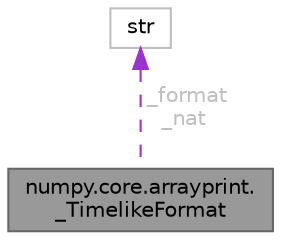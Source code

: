 digraph "numpy.core.arrayprint._TimelikeFormat"
{
 // LATEX_PDF_SIZE
  bgcolor="transparent";
  edge [fontname=Helvetica,fontsize=10,labelfontname=Helvetica,labelfontsize=10];
  node [fontname=Helvetica,fontsize=10,shape=box,height=0.2,width=0.4];
  Node1 [id="Node000001",label="numpy.core.arrayprint.\l_TimelikeFormat",height=0.2,width=0.4,color="gray40", fillcolor="grey60", style="filled", fontcolor="black",tooltip=" "];
  Node2 -> Node1 [id="edge2_Node000001_Node000002",dir="back",color="darkorchid3",style="dashed",tooltip=" ",label=" _format\n_nat",fontcolor="grey" ];
  Node2 [id="Node000002",label="str",height=0.2,width=0.4,color="grey75", fillcolor="white", style="filled",tooltip=" "];
}

